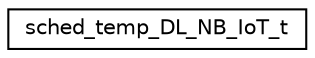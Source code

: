 digraph "Graphical Class Hierarchy"
{
 // LATEX_PDF_SIZE
  edge [fontname="Helvetica",fontsize="10",labelfontname="Helvetica",labelfontsize="10"];
  node [fontname="Helvetica",fontsize="10",shape=record];
  rankdir="LR";
  Node0 [label="sched_temp_DL_NB_IoT_t",height=0.2,width=0.4,color="black", fillcolor="white", style="filled",URL="$structsched__temp__DL__NB__IoT__t.html",tooltip=" "];
}
